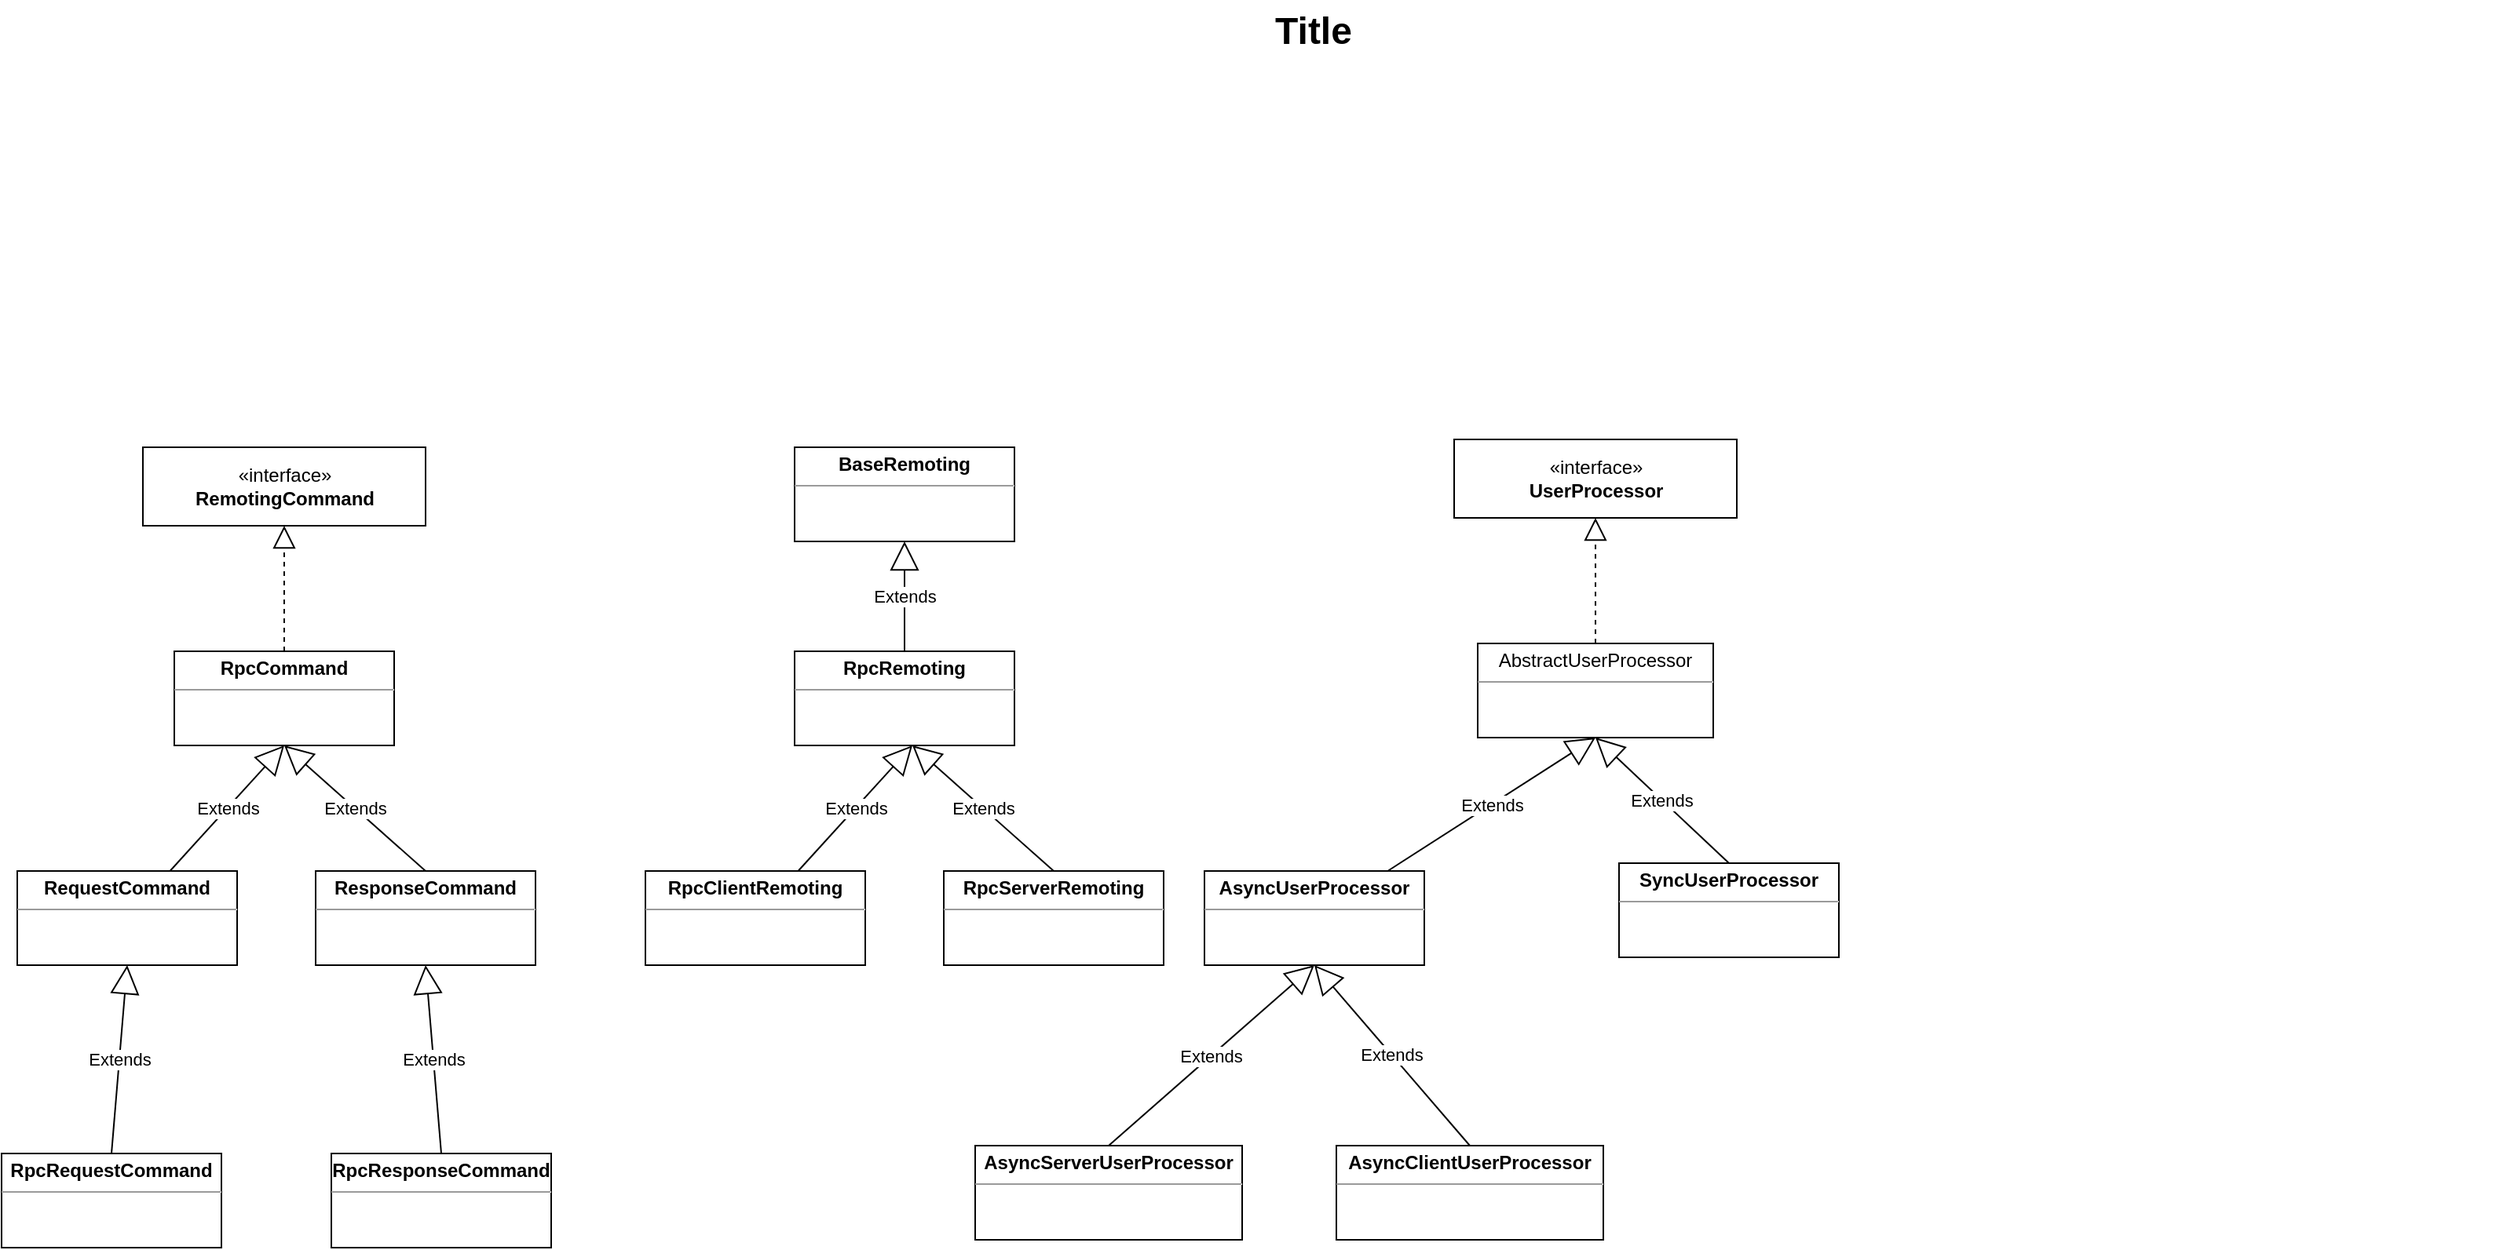 <mxfile version="11.1.4" type="github"><diagram name="Page-1" id="929967ad-93f9-6ef4-fab6-5d389245f69c"><mxGraphModel dx="1422" dy="765" grid="1" gridSize="10" guides="1" tooltips="1" connect="1" arrows="1" fold="1" page="1" pageScale="1.5" pageWidth="1169" pageHeight="826" background="none" math="0" shadow="0"><root><mxCell id="0" style=";html=1;"/><mxCell id="1" style=";html=1;" parent="0"/><mxCell id="1672d66443f91eb5-23" value="Title" style="text;strokeColor=none;fillColor=none;html=1;fontSize=24;fontStyle=1;verticalAlign=middle;align=center;" parent="1" vertex="1"><mxGeometry x="120" y="40" width="1510" height="40" as="geometry"/></mxCell><mxCell id="jwjjsBuNMCB2ol2KAGC5-14" value="«interface»&lt;br&gt;&lt;b&gt;RemotingCommand&lt;/b&gt;" style="html=1;" vertex="1" parent="1"><mxGeometry x="130" y="325" width="180" height="50" as="geometry"/></mxCell><mxCell id="jwjjsBuNMCB2ol2KAGC5-16" value="&lt;p style=&quot;margin: 0px ; margin-top: 4px ; text-align: center&quot;&gt;&lt;b&gt;RpcCommand&lt;/b&gt;&lt;/p&gt;&lt;hr size=&quot;1&quot;&gt;&lt;div style=&quot;height: 2px&quot;&gt;&lt;/div&gt;" style="verticalAlign=top;align=left;overflow=fill;fontSize=12;fontFamily=Helvetica;html=1;" vertex="1" parent="1"><mxGeometry x="150" y="455" width="140" height="60" as="geometry"/></mxCell><mxCell id="jwjjsBuNMCB2ol2KAGC5-17" value="&lt;p style=&quot;margin: 0px ; margin-top: 4px ; text-align: center&quot;&gt;&lt;b&gt;RequestCommand&lt;/b&gt;&lt;/p&gt;&lt;hr size=&quot;1&quot;&gt;&lt;div style=&quot;height: 2px&quot;&gt;&lt;/div&gt;" style="verticalAlign=top;align=left;overflow=fill;fontSize=12;fontFamily=Helvetica;html=1;" vertex="1" parent="1"><mxGeometry x="50" y="595" width="140" height="60" as="geometry"/></mxCell><mxCell id="jwjjsBuNMCB2ol2KAGC5-18" value="&lt;p style=&quot;margin: 0px ; margin-top: 4px ; text-align: center&quot;&gt;&lt;b&gt;RpcRequestCommand&lt;/b&gt;&lt;/p&gt;&lt;hr size=&quot;1&quot;&gt;&lt;div style=&quot;height: 2px&quot;&gt;&lt;/div&gt;" style="verticalAlign=top;align=left;overflow=fill;fontSize=12;fontFamily=Helvetica;html=1;" vertex="1" parent="1"><mxGeometry x="40" y="775" width="140" height="60" as="geometry"/></mxCell><mxCell id="jwjjsBuNMCB2ol2KAGC5-19" value="" style="endArrow=block;dashed=1;endFill=0;endSize=12;html=1;entryX=0.5;entryY=1;entryDx=0;entryDy=0;" edge="1" parent="1" source="jwjjsBuNMCB2ol2KAGC5-16" target="jwjjsBuNMCB2ol2KAGC5-14"><mxGeometry width="160" relative="1" as="geometry"><mxPoint x="200" y="295" as="sourcePoint"/><mxPoint x="200" y="385" as="targetPoint"/></mxGeometry></mxCell><mxCell id="jwjjsBuNMCB2ol2KAGC5-20" value="Extends" style="endArrow=block;endSize=16;endFill=0;html=1;entryX=0.5;entryY=1;entryDx=0;entryDy=0;" edge="1" parent="1" source="jwjjsBuNMCB2ol2KAGC5-17" target="jwjjsBuNMCB2ol2KAGC5-16"><mxGeometry width="160" relative="1" as="geometry"><mxPoint x="200" y="405" as="sourcePoint"/><mxPoint x="200" y="515" as="targetPoint"/></mxGeometry></mxCell><mxCell id="jwjjsBuNMCB2ol2KAGC5-21" value="Extends" style="endArrow=block;endSize=16;endFill=0;html=1;entryX=0.5;entryY=1;entryDx=0;entryDy=0;exitX=0.5;exitY=0;exitDx=0;exitDy=0;" edge="1" parent="1" source="jwjjsBuNMCB2ol2KAGC5-18" target="jwjjsBuNMCB2ol2KAGC5-17"><mxGeometry width="160" relative="1" as="geometry"><mxPoint x="110" y="755" as="sourcePoint"/><mxPoint x="260" y="765" as="targetPoint"/></mxGeometry></mxCell><mxCell id="jwjjsBuNMCB2ol2KAGC5-26" value="&lt;p style=&quot;margin: 0px ; margin-top: 4px ; text-align: center&quot;&gt;&lt;b&gt;ResponseCommand&lt;/b&gt;&lt;/p&gt;&lt;hr size=&quot;1&quot;&gt;&lt;div style=&quot;height: 2px&quot;&gt;&lt;/div&gt;" style="verticalAlign=top;align=left;overflow=fill;fontSize=12;fontFamily=Helvetica;html=1;" vertex="1" parent="1"><mxGeometry x="240" y="595" width="140" height="60" as="geometry"/></mxCell><mxCell id="jwjjsBuNMCB2ol2KAGC5-27" value="Extends" style="endArrow=block;endSize=16;endFill=0;html=1;exitX=0.5;exitY=0;exitDx=0;exitDy=0;entryX=0.5;entryY=1;entryDx=0;entryDy=0;" edge="1" parent="1" source="jwjjsBuNMCB2ol2KAGC5-26" target="jwjjsBuNMCB2ol2KAGC5-16"><mxGeometry width="160" relative="1" as="geometry"><mxPoint x="340" y="585" as="sourcePoint"/><mxPoint x="220" y="525" as="targetPoint"/></mxGeometry></mxCell><mxCell id="jwjjsBuNMCB2ol2KAGC5-28" value="&lt;p style=&quot;margin: 0px ; margin-top: 4px ; text-align: center&quot;&gt;&lt;b&gt;RpcResponseCommand&lt;/b&gt;&lt;/p&gt;&lt;hr size=&quot;1&quot;&gt;&lt;div style=&quot;height: 2px&quot;&gt;&lt;/div&gt;" style="verticalAlign=top;align=left;overflow=fill;fontSize=12;fontFamily=Helvetica;html=1;" vertex="1" parent="1"><mxGeometry x="250" y="775" width="140" height="60" as="geometry"/></mxCell><mxCell id="jwjjsBuNMCB2ol2KAGC5-29" value="Extends" style="endArrow=block;endSize=16;endFill=0;html=1;exitX=0.5;exitY=0;exitDx=0;exitDy=0;entryX=0.5;entryY=1;entryDx=0;entryDy=0;" edge="1" parent="1" source="jwjjsBuNMCB2ol2KAGC5-28" target="jwjjsBuNMCB2ol2KAGC5-26"><mxGeometry width="160" relative="1" as="geometry"><mxPoint x="305" y="775" as="sourcePoint"/><mxPoint x="305" y="665" as="targetPoint"/></mxGeometry></mxCell><mxCell id="jwjjsBuNMCB2ol2KAGC5-30" value="&lt;p style=&quot;margin: 0px ; margin-top: 4px ; text-align: center&quot;&gt;&lt;b&gt;BaseRemoting&lt;/b&gt;&lt;/p&gt;&lt;hr size=&quot;1&quot;&gt;&lt;div style=&quot;height: 2px&quot;&gt;&lt;/div&gt;" style="verticalAlign=top;align=left;overflow=fill;fontSize=12;fontFamily=Helvetica;html=1;" vertex="1" parent="1"><mxGeometry x="545" y="325" width="140" height="60" as="geometry"/></mxCell><mxCell id="jwjjsBuNMCB2ol2KAGC5-31" value="&lt;p style=&quot;margin: 0px ; margin-top: 4px ; text-align: center&quot;&gt;&lt;b&gt;RpcRemoting&lt;/b&gt;&lt;/p&gt;&lt;hr size=&quot;1&quot;&gt;&lt;div style=&quot;height: 2px&quot;&gt;&lt;/div&gt;" style="verticalAlign=top;align=left;overflow=fill;fontSize=12;fontFamily=Helvetica;html=1;" vertex="1" parent="1"><mxGeometry x="545" y="455" width="140" height="60" as="geometry"/></mxCell><mxCell id="jwjjsBuNMCB2ol2KAGC5-32" value="Extends" style="endArrow=block;endSize=16;endFill=0;html=1;entryX=0.5;entryY=1;entryDx=0;entryDy=0;" edge="1" parent="1" source="jwjjsBuNMCB2ol2KAGC5-31" target="jwjjsBuNMCB2ol2KAGC5-30"><mxGeometry width="160" relative="1" as="geometry"><mxPoint x="610" y="275" as="sourcePoint"/><mxPoint x="630" y="385" as="targetPoint"/></mxGeometry></mxCell><mxCell id="jwjjsBuNMCB2ol2KAGC5-33" value="&lt;p style=&quot;margin: 0px ; margin-top: 4px ; text-align: center&quot;&gt;&lt;b&gt;RpcClientRemoting&lt;/b&gt;&lt;/p&gt;&lt;hr size=&quot;1&quot;&gt;&lt;div style=&quot;height: 2px&quot;&gt;&lt;/div&gt;" style="verticalAlign=top;align=left;overflow=fill;fontSize=12;fontFamily=Helvetica;html=1;" vertex="1" parent="1"><mxGeometry x="450" y="595" width="140" height="60" as="geometry"/></mxCell><mxCell id="jwjjsBuNMCB2ol2KAGC5-34" value="Extends" style="endArrow=block;endSize=16;endFill=0;html=1;entryX=0.5;entryY=1;entryDx=0;entryDy=0;" edge="1" parent="1" source="jwjjsBuNMCB2ol2KAGC5-33"><mxGeometry width="160" relative="1" as="geometry"><mxPoint x="600" y="405" as="sourcePoint"/><mxPoint x="620" y="515" as="targetPoint"/></mxGeometry></mxCell><mxCell id="jwjjsBuNMCB2ol2KAGC5-35" value="&lt;p style=&quot;margin: 0px ; margin-top: 4px ; text-align: center&quot;&gt;&lt;b&gt;RpcServerRemoting&lt;/b&gt;&lt;/p&gt;&lt;hr size=&quot;1&quot;&gt;&lt;div style=&quot;height: 2px&quot;&gt;&lt;/div&gt;" style="verticalAlign=top;align=left;overflow=fill;fontSize=12;fontFamily=Helvetica;html=1;" vertex="1" parent="1"><mxGeometry x="640" y="595" width="140" height="60" as="geometry"/></mxCell><mxCell id="jwjjsBuNMCB2ol2KAGC5-36" value="Extends" style="endArrow=block;endSize=16;endFill=0;html=1;exitX=0.5;exitY=0;exitDx=0;exitDy=0;entryX=0.5;entryY=1;entryDx=0;entryDy=0;" edge="1" parent="1" source="jwjjsBuNMCB2ol2KAGC5-35"><mxGeometry width="160" relative="1" as="geometry"><mxPoint x="740" y="585" as="sourcePoint"/><mxPoint x="620" y="515" as="targetPoint"/></mxGeometry></mxCell><mxCell id="jwjjsBuNMCB2ol2KAGC5-37" value="«interface»&lt;br&gt;&lt;b&gt;UserProcessor&lt;/b&gt;" style="html=1;" vertex="1" parent="1"><mxGeometry x="965" y="320" width="180" height="50" as="geometry"/></mxCell><mxCell id="jwjjsBuNMCB2ol2KAGC5-38" value="&lt;p style=&quot;margin: 0px ; margin-top: 4px ; text-align: center&quot;&gt;AbstractUserProcessor&lt;/p&gt;&lt;hr size=&quot;1&quot;&gt;&lt;div style=&quot;height: 2px&quot;&gt;&lt;/div&gt;" style="verticalAlign=top;align=left;overflow=fill;fontSize=12;fontFamily=Helvetica;html=1;" vertex="1" parent="1"><mxGeometry x="980" y="450" width="150" height="60" as="geometry"/></mxCell><mxCell id="jwjjsBuNMCB2ol2KAGC5-39" value="&lt;p style=&quot;margin: 0px ; margin-top: 4px ; text-align: center&quot;&gt;&lt;b&gt;AsyncUserProcessor&lt;/b&gt;&lt;/p&gt;&lt;hr size=&quot;1&quot;&gt;&lt;div style=&quot;height: 2px&quot;&gt;&lt;/div&gt;" style="verticalAlign=top;align=left;overflow=fill;fontSize=12;fontFamily=Helvetica;html=1;" vertex="1" parent="1"><mxGeometry x="806" y="595" width="140" height="60" as="geometry"/></mxCell><mxCell id="jwjjsBuNMCB2ol2KAGC5-40" value="&lt;p style=&quot;margin: 0px ; margin-top: 4px ; text-align: center&quot;&gt;&lt;b&gt;AsyncServerUserProcessor&lt;/b&gt;&lt;/p&gt;&lt;hr size=&quot;1&quot;&gt;&lt;div style=&quot;height: 2px&quot;&gt;&lt;/div&gt;" style="verticalAlign=top;align=left;overflow=fill;fontSize=12;fontFamily=Helvetica;html=1;" vertex="1" parent="1"><mxGeometry x="660" y="770" width="170" height="60" as="geometry"/></mxCell><mxCell id="jwjjsBuNMCB2ol2KAGC5-41" value="" style="endArrow=block;dashed=1;endFill=0;endSize=12;html=1;entryX=0.5;entryY=1;entryDx=0;entryDy=0;" edge="1" parent="1" source="jwjjsBuNMCB2ol2KAGC5-38" target="jwjjsBuNMCB2ol2KAGC5-37"><mxGeometry width="160" relative="1" as="geometry"><mxPoint x="1030" y="290" as="sourcePoint"/><mxPoint x="1030" y="380" as="targetPoint"/></mxGeometry></mxCell><mxCell id="jwjjsBuNMCB2ol2KAGC5-42" value="Extends" style="endArrow=block;endSize=16;endFill=0;html=1;entryX=0.5;entryY=1;entryDx=0;entryDy=0;" edge="1" parent="1" source="jwjjsBuNMCB2ol2KAGC5-39" target="jwjjsBuNMCB2ol2KAGC5-38"><mxGeometry width="160" relative="1" as="geometry"><mxPoint x="1030" y="400" as="sourcePoint"/><mxPoint x="1030" y="510" as="targetPoint"/></mxGeometry></mxCell><mxCell id="jwjjsBuNMCB2ol2KAGC5-43" value="Extends" style="endArrow=block;endSize=16;endFill=0;html=1;entryX=0.5;entryY=1;entryDx=0;entryDy=0;exitX=0.5;exitY=0;exitDx=0;exitDy=0;" edge="1" parent="1" source="jwjjsBuNMCB2ol2KAGC5-40" target="jwjjsBuNMCB2ol2KAGC5-39"><mxGeometry width="160" relative="1" as="geometry"><mxPoint x="940" y="750" as="sourcePoint"/><mxPoint x="1090" y="760" as="targetPoint"/></mxGeometry></mxCell><mxCell id="jwjjsBuNMCB2ol2KAGC5-44" value="&lt;p style=&quot;margin: 0px ; margin-top: 4px ; text-align: center&quot;&gt;&lt;b&gt;SyncUserProcessor&lt;/b&gt;&lt;/p&gt;&lt;hr size=&quot;1&quot;&gt;&lt;div style=&quot;height: 2px&quot;&gt;&lt;/div&gt;" style="verticalAlign=top;align=left;overflow=fill;fontSize=12;fontFamily=Helvetica;html=1;" vertex="1" parent="1"><mxGeometry x="1070" y="590" width="140" height="60" as="geometry"/></mxCell><mxCell id="jwjjsBuNMCB2ol2KAGC5-45" value="Extends" style="endArrow=block;endSize=16;endFill=0;html=1;exitX=0.5;exitY=0;exitDx=0;exitDy=0;entryX=0.5;entryY=1;entryDx=0;entryDy=0;" edge="1" parent="1" source="jwjjsBuNMCB2ol2KAGC5-44" target="jwjjsBuNMCB2ol2KAGC5-38"><mxGeometry width="160" relative="1" as="geometry"><mxPoint x="1170" y="580" as="sourcePoint"/><mxPoint x="1050" y="520" as="targetPoint"/></mxGeometry></mxCell><mxCell id="jwjjsBuNMCB2ol2KAGC5-48" value="&lt;p style=&quot;margin: 0px ; margin-top: 4px ; text-align: center&quot;&gt;&lt;b&gt;AsyncClientUserProcessor&lt;/b&gt;&lt;/p&gt;&lt;hr size=&quot;1&quot;&gt;&lt;div style=&quot;height: 2px&quot;&gt;&lt;/div&gt;" style="verticalAlign=top;align=left;overflow=fill;fontSize=12;fontFamily=Helvetica;html=1;" vertex="1" parent="1"><mxGeometry x="890" y="770" width="170" height="60" as="geometry"/></mxCell><mxCell id="jwjjsBuNMCB2ol2KAGC5-49" value="Extends" style="endArrow=block;endSize=16;endFill=0;html=1;exitX=0.5;exitY=0;exitDx=0;exitDy=0;entryX=0.5;entryY=1;entryDx=0;entryDy=0;" edge="1" parent="1" source="jwjjsBuNMCB2ol2KAGC5-48" target="jwjjsBuNMCB2ol2KAGC5-39"><mxGeometry width="160" relative="1" as="geometry"><mxPoint x="755" y="780" as="sourcePoint"/><mxPoint x="880" y="660" as="targetPoint"/></mxGeometry></mxCell></root></mxGraphModel></diagram></mxfile>